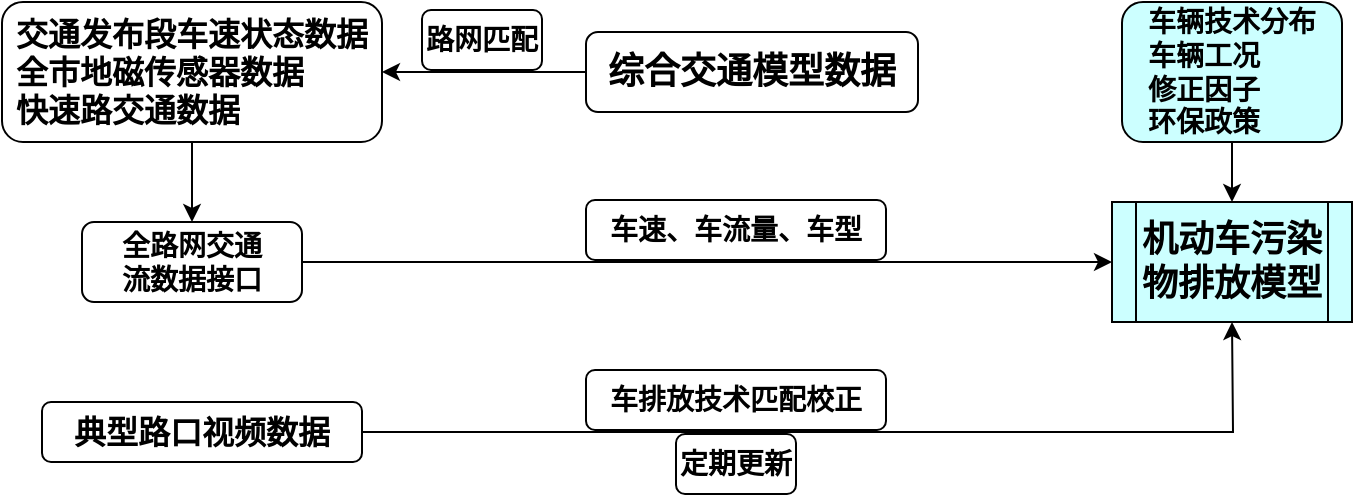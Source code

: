 <mxfile version="13.10.3" type="github">
  <diagram id="GiYD4Pt1kG1XvoJve83T" name="Page-1">
    <mxGraphModel dx="868" dy="425" grid="1" gridSize="10" guides="1" tooltips="1" connect="1" arrows="1" fold="1" page="1" pageScale="1" pageWidth="1169" pageHeight="827" math="0" shadow="0">
      <root>
        <mxCell id="0" />
        <mxCell id="1" parent="0" />
        <mxCell id="oQAA3Q_G94C05eEo9cFc-1" style="edgeStyle=orthogonalEdgeStyle;rounded=0;orthogonalLoop=1;jettySize=auto;html=1;exitX=0.5;exitY=1;exitDx=0;exitDy=0;entryX=0.5;entryY=0;entryDx=0;entryDy=0;" edge="1" parent="1" source="oQAA3Q_G94C05eEo9cFc-2" target="oQAA3Q_G94C05eEo9cFc-4">
          <mxGeometry relative="1" as="geometry" />
        </mxCell>
        <mxCell id="oQAA3Q_G94C05eEo9cFc-2" value="&lt;div style=&quot;text-align: left&quot;&gt;&lt;span&gt;&lt;font style=&quot;font-size: 16px&quot;&gt;&lt;b&gt;交通发布段车速状态数据&lt;/b&gt;&lt;/font&gt;&lt;/span&gt;&lt;/div&gt;&lt;div style=&quot;text-align: left&quot;&gt;&lt;span&gt;&lt;font size=&quot;3&quot;&gt;&lt;b&gt;全市地磁传感器数据&lt;/b&gt;&lt;/font&gt;&lt;/span&gt;&lt;/div&gt;&lt;div style=&quot;text-align: left&quot;&gt;&lt;span&gt;&lt;font size=&quot;3&quot;&gt;&lt;b&gt;快速路交通数据&lt;/b&gt;&lt;/font&gt;&lt;/span&gt;&lt;/div&gt;" style="rounded=1;whiteSpace=wrap;html=1;fontSize=12;glass=0;strokeWidth=1;shadow=0;" vertex="1" parent="1">
          <mxGeometry x="130" y="194" width="190" height="70" as="geometry" />
        </mxCell>
        <mxCell id="oQAA3Q_G94C05eEo9cFc-3" style="edgeStyle=orthogonalEdgeStyle;rounded=0;orthogonalLoop=1;jettySize=auto;html=1;exitX=1;exitY=0.5;exitDx=0;exitDy=0;" edge="1" parent="1" source="oQAA3Q_G94C05eEo9cFc-4">
          <mxGeometry relative="1" as="geometry">
            <mxPoint x="685" y="324" as="targetPoint" />
          </mxGeometry>
        </mxCell>
        <mxCell id="oQAA3Q_G94C05eEo9cFc-4" value="&lt;font style=&quot;font-size: 14px&quot;&gt;&lt;b&gt;全路网交通&lt;br&gt;流数据接口&lt;/b&gt;&lt;/font&gt;" style="rounded=1;whiteSpace=wrap;html=1;" vertex="1" parent="1">
          <mxGeometry x="170" y="304" width="110" height="40" as="geometry" />
        </mxCell>
        <mxCell id="oQAA3Q_G94C05eEo9cFc-5" style="edgeStyle=orthogonalEdgeStyle;rounded=0;orthogonalLoop=1;jettySize=auto;html=1;exitX=1;exitY=0.5;exitDx=0;exitDy=0;entryX=0.5;entryY=1;entryDx=0;entryDy=0;" edge="1" parent="1" source="oQAA3Q_G94C05eEo9cFc-6">
          <mxGeometry relative="1" as="geometry">
            <mxPoint x="745" y="354" as="targetPoint" />
          </mxGeometry>
        </mxCell>
        <mxCell id="oQAA3Q_G94C05eEo9cFc-6" value="&lt;font style=&quot;font-size: 16px&quot;&gt;&lt;b&gt;典型路口视频数据&lt;/b&gt;&lt;/font&gt;" style="rounded=1;whiteSpace=wrap;html=1;fontSize=16;" vertex="1" parent="1">
          <mxGeometry x="150" y="394" width="160" height="30" as="geometry" />
        </mxCell>
        <mxCell id="oQAA3Q_G94C05eEo9cFc-7" style="edgeStyle=orthogonalEdgeStyle;rounded=0;orthogonalLoop=1;jettySize=auto;html=1;exitX=0;exitY=0.5;exitDx=0;exitDy=0;entryX=1;entryY=0.5;entryDx=0;entryDy=0;" edge="1" parent="1" source="oQAA3Q_G94C05eEo9cFc-8" target="oQAA3Q_G94C05eEo9cFc-2">
          <mxGeometry relative="1" as="geometry" />
        </mxCell>
        <mxCell id="oQAA3Q_G94C05eEo9cFc-8" value="&lt;div&gt;&lt;/div&gt;&lt;font style=&quot;font-size: 18px&quot;&gt;&lt;div&gt;&lt;/div&gt;&lt;b&gt;综合交通模型数据&lt;/b&gt;&lt;br&gt;&lt;/font&gt;" style="rounded=1;whiteSpace=wrap;html=1;align=center;" vertex="1" parent="1">
          <mxGeometry x="422" y="209" width="166" height="40" as="geometry" />
        </mxCell>
        <mxCell id="oQAA3Q_G94C05eEo9cFc-9" value="&lt;font style=&quot;font-size: 14px&quot;&gt;&lt;b&gt;车速、车流量、车型&lt;/b&gt;&lt;/font&gt;" style="rounded=1;whiteSpace=wrap;html=1;" vertex="1" parent="1">
          <mxGeometry x="422" y="293" width="150" height="30" as="geometry" />
        </mxCell>
        <mxCell id="oQAA3Q_G94C05eEo9cFc-10" style="edgeStyle=orthogonalEdgeStyle;rounded=0;orthogonalLoop=1;jettySize=auto;html=1;exitX=0.5;exitY=1;exitDx=0;exitDy=0;entryX=0.5;entryY=0;entryDx=0;entryDy=0;" edge="1" parent="1" source="oQAA3Q_G94C05eEo9cFc-11">
          <mxGeometry relative="1" as="geometry">
            <mxPoint x="745" y="294" as="targetPoint" />
          </mxGeometry>
        </mxCell>
        <mxCell id="oQAA3Q_G94C05eEo9cFc-11" value="&lt;div style=&quot;text-align: left&quot;&gt;&lt;span style=&quot;font-size: 14px&quot;&gt;&lt;b&gt;车辆技术分布&lt;/b&gt;&lt;/span&gt;&lt;/div&gt;&lt;font style=&quot;font-size: 14px&quot;&gt;&lt;b&gt;&lt;div style=&quot;text-align: left&quot;&gt;&lt;span&gt;车辆工况&lt;/span&gt;&lt;/div&gt;&lt;div style=&quot;text-align: left&quot;&gt;&lt;span&gt;修正因子&lt;/span&gt;&lt;/div&gt;&lt;div style=&quot;text-align: left&quot;&gt;&lt;span&gt;环保政策&lt;/span&gt;&lt;/div&gt;&lt;/b&gt;&lt;/font&gt;" style="rounded=1;whiteSpace=wrap;html=1;fillColor=#CCFFFF;" vertex="1" parent="1">
          <mxGeometry x="690" y="194" width="110" height="70" as="geometry" />
        </mxCell>
        <mxCell id="oQAA3Q_G94C05eEo9cFc-12" value="&lt;font style=&quot;font-size: 14px&quot;&gt;&lt;b&gt;车排放技术匹配校正&lt;/b&gt;&lt;/font&gt;" style="rounded=1;whiteSpace=wrap;html=1;" vertex="1" parent="1">
          <mxGeometry x="422" y="378" width="150" height="30" as="geometry" />
        </mxCell>
        <mxCell id="oQAA3Q_G94C05eEo9cFc-13" value="&lt;font style=&quot;font-size: 14px&quot;&gt;&lt;b&gt;路网匹配&lt;/b&gt;&lt;/font&gt;" style="rounded=1;whiteSpace=wrap;html=1;" vertex="1" parent="1">
          <mxGeometry x="340" y="198" width="60" height="30" as="geometry" />
        </mxCell>
        <mxCell id="oQAA3Q_G94C05eEo9cFc-14" value="&lt;font style=&quot;font-size: 14px&quot;&gt;&lt;b&gt;定期更新&lt;/b&gt;&lt;/font&gt;" style="rounded=1;whiteSpace=wrap;html=1;" vertex="1" parent="1">
          <mxGeometry x="467" y="410" width="60" height="30" as="geometry" />
        </mxCell>
        <mxCell id="oQAA3Q_G94C05eEo9cFc-20" value="&lt;font style=&quot;font-size: 18px&quot;&gt;&lt;b&gt;机动车污染物排放模型&lt;/b&gt;&lt;/font&gt;" style="shape=process;whiteSpace=wrap;html=1;backgroundOutline=1;fillColor=#CCFFFF;" vertex="1" parent="1">
          <mxGeometry x="685" y="294" width="120" height="60" as="geometry" />
        </mxCell>
      </root>
    </mxGraphModel>
  </diagram>
</mxfile>
